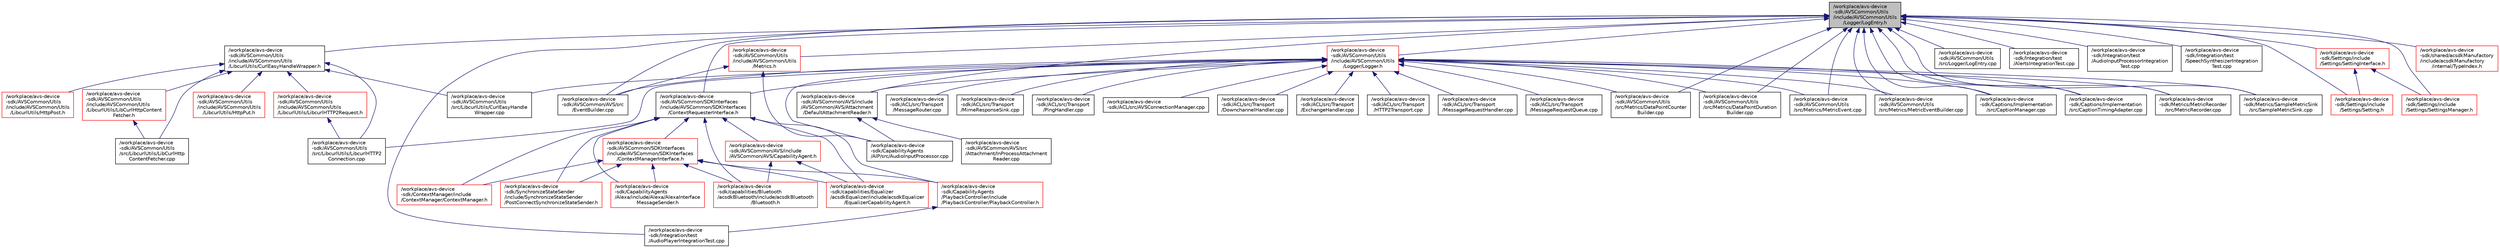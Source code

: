 digraph "/workplace/avs-device-sdk/AVSCommon/Utils/include/AVSCommon/Utils/Logger/LogEntry.h"
{
  edge [fontname="Helvetica",fontsize="10",labelfontname="Helvetica",labelfontsize="10"];
  node [fontname="Helvetica",fontsize="10",shape=record];
  Node11 [label="/workplace/avs-device\l-sdk/AVSCommon/Utils\l/include/AVSCommon/Utils\l/Logger/LogEntry.h",height=0.2,width=0.4,color="black", fillcolor="grey75", style="filled", fontcolor="black"];
  Node11 -> Node12 [dir="back",color="midnightblue",fontsize="10",style="solid",fontname="Helvetica"];
  Node12 [label="/workplace/avs-device\l-sdk/AVSCommon/AVS/include\l/AVSCommon/AVS/Attachment\l/DefaultAttachmentReader.h",height=0.2,width=0.4,color="black", fillcolor="white", style="filled",URL="$_default_attachment_reader_8h.html"];
  Node12 -> Node13 [dir="back",color="midnightblue",fontsize="10",style="solid",fontname="Helvetica"];
  Node13 [label="/workplace/avs-device\l-sdk/AVSCommon/AVS/src\l/Attachment/InProcessAttachment\lReader.cpp",height=0.2,width=0.4,color="black", fillcolor="white", style="filled",URL="$_in_process_attachment_reader_8cpp.html"];
  Node12 -> Node14 [dir="back",color="midnightblue",fontsize="10",style="solid",fontname="Helvetica"];
  Node14 [label="/workplace/avs-device\l-sdk/CapabilityAgents\l/AIP/src/AudioInputProcessor.cpp",height=0.2,width=0.4,color="black", fillcolor="white", style="filled",URL="$_audio_input_processor_8cpp.html"];
  Node11 -> Node15 [dir="back",color="midnightblue",fontsize="10",style="solid",fontname="Helvetica"];
  Node15 [label="/workplace/avs-device\l-sdk/AVSCommon/AVS/src\l/EventBuilder.cpp",height=0.2,width=0.4,color="black", fillcolor="white", style="filled",URL="$_event_builder_8cpp.html"];
  Node11 -> Node16 [dir="back",color="midnightblue",fontsize="10",style="solid",fontname="Helvetica"];
  Node16 [label="/workplace/avs-device\l-sdk/AVSCommon/SDKInterfaces\l/include/AVSCommon/SDKInterfaces\l/ContextRequesterInterface.h",height=0.2,width=0.4,color="black", fillcolor="white", style="filled",URL="$_context_requester_interface_8h.html"];
  Node16 -> Node17 [dir="back",color="midnightblue",fontsize="10",style="solid",fontname="Helvetica"];
  Node17 [label="/workplace/avs-device\l-sdk/AVSCommon/AVS/include\l/AVSCommon/AVS/CapabilityAgent.h",height=0.2,width=0.4,color="red", fillcolor="white", style="filled",URL="$_capability_agent_8h.html"];
  Node17 -> Node46 [dir="back",color="midnightblue",fontsize="10",style="solid",fontname="Helvetica"];
  Node46 [label="/workplace/avs-device\l-sdk/capabilities/Bluetooth\l/acsdkBluetooth/include/acsdkBluetooth\l/Bluetooth.h",height=0.2,width=0.4,color="red", fillcolor="white", style="filled",URL="$_bluetooth_8h.html"];
  Node17 -> Node60 [dir="back",color="midnightblue",fontsize="10",style="solid",fontname="Helvetica"];
  Node60 [label="/workplace/avs-device\l-sdk/capabilities/Equalizer\l/acsdkEqualizer/include/acsdkEqualizer\l/EqualizerCapabilityAgent.h",height=0.2,width=0.4,color="red", fillcolor="white", style="filled",URL="$_equalizer_capability_agent_8h.html"];
  Node16 -> Node140 [dir="back",color="midnightblue",fontsize="10",style="solid",fontname="Helvetica"];
  Node140 [label="/workplace/avs-device\l-sdk/AVSCommon/SDKInterfaces\l/include/AVSCommon/SDKInterfaces\l/ContextManagerInterface.h",height=0.2,width=0.4,color="red", fillcolor="white", style="filled",URL="$_context_manager_interface_8h.html"];
  Node140 -> Node46 [dir="back",color="midnightblue",fontsize="10",style="solid",fontname="Helvetica"];
  Node140 -> Node60 [dir="back",color="midnightblue",fontsize="10",style="solid",fontname="Helvetica"];
  Node140 -> Node175 [dir="back",color="midnightblue",fontsize="10",style="solid",fontname="Helvetica"];
  Node175 [label="/workplace/avs-device\l-sdk/CapabilityAgents\l/Alexa/include/Alexa/AlexaInterface\lMessageSender.h",height=0.2,width=0.4,color="red", fillcolor="white", style="filled",URL="$_alexa_interface_message_sender_8h.html"];
  Node140 -> Node177 [dir="back",color="midnightblue",fontsize="10",style="solid",fontname="Helvetica"];
  Node177 [label="/workplace/avs-device\l-sdk/CapabilityAgents\l/PlaybackController/include\l/PlaybackController/PlaybackController.h",height=0.2,width=0.4,color="red", fillcolor="white", style="filled",URL="$_playback_controller_8h.html"];
  Node177 -> Node45 [dir="back",color="midnightblue",fontsize="10",style="solid",fontname="Helvetica"];
  Node45 [label="/workplace/avs-device\l-sdk/Integration/test\l/AudioPlayerIntegrationTest.cpp",height=0.2,width=0.4,color="black", fillcolor="white", style="filled",URL="$_audio_player_integration_test_8cpp.html"];
  Node140 -> Node184 [dir="back",color="midnightblue",fontsize="10",style="solid",fontname="Helvetica"];
  Node184 [label="/workplace/avs-device\l-sdk/ContextManager/include\l/ContextManager/ContextManager.h",height=0.2,width=0.4,color="red", fillcolor="white", style="filled",URL="$_context_manager_8h.html"];
  Node140 -> Node198 [dir="back",color="midnightblue",fontsize="10",style="solid",fontname="Helvetica"];
  Node198 [label="/workplace/avs-device\l-sdk/SynchronizeStateSender\l/include/SynchronizeStateSender\l/PostConnectSynchronizeStateSender.h",height=0.2,width=0.4,color="red", fillcolor="white", style="filled",URL="$_post_connect_synchronize_state_sender_8h.html"];
  Node16 -> Node46 [dir="back",color="midnightblue",fontsize="10",style="solid",fontname="Helvetica"];
  Node16 -> Node60 [dir="back",color="midnightblue",fontsize="10",style="solid",fontname="Helvetica"];
  Node16 -> Node175 [dir="back",color="midnightblue",fontsize="10",style="solid",fontname="Helvetica"];
  Node16 -> Node177 [dir="back",color="midnightblue",fontsize="10",style="solid",fontname="Helvetica"];
  Node16 -> Node184 [dir="back",color="midnightblue",fontsize="10",style="solid",fontname="Helvetica"];
  Node16 -> Node198 [dir="back",color="midnightblue",fontsize="10",style="solid",fontname="Helvetica"];
  Node11 -> Node202 [dir="back",color="midnightblue",fontsize="10",style="solid",fontname="Helvetica"];
  Node202 [label="/workplace/avs-device\l-sdk/AVSCommon/Utils\l/include/AVSCommon/Utils\l/LibcurlUtils/CurlEasyHandleWrapper.h",height=0.2,width=0.4,color="black", fillcolor="white", style="filled",URL="$_curl_easy_handle_wrapper_8h.html"];
  Node202 -> Node203 [dir="back",color="midnightblue",fontsize="10",style="solid",fontname="Helvetica"];
  Node203 [label="/workplace/avs-device\l-sdk/AVSCommon/Utils\l/include/AVSCommon/Utils\l/LibcurlUtils/HttpPost.h",height=0.2,width=0.4,color="red", fillcolor="white", style="filled",URL="$_http_post_8h.html"];
  Node202 -> Node207 [dir="back",color="midnightblue",fontsize="10",style="solid",fontname="Helvetica"];
  Node207 [label="/workplace/avs-device\l-sdk/AVSCommon/Utils\l/include/AVSCommon/Utils\l/LibcurlUtils/HttpPut.h",height=0.2,width=0.4,color="red", fillcolor="white", style="filled",URL="$_http_put_8h.html"];
  Node202 -> Node209 [dir="back",color="midnightblue",fontsize="10",style="solid",fontname="Helvetica"];
  Node209 [label="/workplace/avs-device\l-sdk/AVSCommon/Utils\l/include/AVSCommon/Utils\l/LibcurlUtils/LibcurlHTTP2Request.h",height=0.2,width=0.4,color="red", fillcolor="white", style="filled",URL="$_libcurl_h_t_t_p2_request_8h.html"];
  Node209 -> Node210 [dir="back",color="midnightblue",fontsize="10",style="solid",fontname="Helvetica"];
  Node210 [label="/workplace/avs-device\l-sdk/AVSCommon/Utils\l/src/LibcurlUtils/LibcurlHTTP2\lConnection.cpp",height=0.2,width=0.4,color="black", fillcolor="white", style="filled",URL="$_libcurl_h_t_t_p2_connection_8cpp.html"];
  Node202 -> Node212 [dir="back",color="midnightblue",fontsize="10",style="solid",fontname="Helvetica"];
  Node212 [label="/workplace/avs-device\l-sdk/AVSCommon/Utils\l/include/AVSCommon/Utils\l/LibcurlUtils/LibCurlHttpContent\lFetcher.h",height=0.2,width=0.4,color="red", fillcolor="white", style="filled",URL="$_lib_curl_http_content_fetcher_8h.html"];
  Node212 -> Node214 [dir="back",color="midnightblue",fontsize="10",style="solid",fontname="Helvetica"];
  Node214 [label="/workplace/avs-device\l-sdk/AVSCommon/Utils\l/src/LibcurlUtils/LibCurlHttp\lContentFetcher.cpp",height=0.2,width=0.4,color="black", fillcolor="white", style="filled",URL="$_lib_curl_http_content_fetcher_8cpp.html"];
  Node202 -> Node215 [dir="back",color="midnightblue",fontsize="10",style="solid",fontname="Helvetica"];
  Node215 [label="/workplace/avs-device\l-sdk/AVSCommon/Utils\l/src/LibcurlUtils/CurlEasyHandle\lWrapper.cpp",height=0.2,width=0.4,color="black", fillcolor="white", style="filled",URL="$_curl_easy_handle_wrapper_8cpp.html"];
  Node202 -> Node210 [dir="back",color="midnightblue",fontsize="10",style="solid",fontname="Helvetica"];
  Node202 -> Node214 [dir="back",color="midnightblue",fontsize="10",style="solid",fontname="Helvetica"];
  Node11 -> Node216 [dir="back",color="midnightblue",fontsize="10",style="solid",fontname="Helvetica"];
  Node216 [label="/workplace/avs-device\l-sdk/AVSCommon/Utils\l/include/AVSCommon/Utils\l/Logger/Logger.h",height=0.2,width=0.4,color="red", fillcolor="white", style="filled",URL="$_logger_8h.html"];
  Node216 -> Node217 [dir="back",color="midnightblue",fontsize="10",style="solid",fontname="Helvetica"];
  Node217 [label="/workplace/avs-device\l-sdk/ACL/src/AVSConnectionManager.cpp",height=0.2,width=0.4,color="black", fillcolor="white", style="filled",URL="$_a_v_s_connection_manager_8cpp.html"];
  Node216 -> Node218 [dir="back",color="midnightblue",fontsize="10",style="solid",fontname="Helvetica"];
  Node218 [label="/workplace/avs-device\l-sdk/ACL/src/Transport\l/DownchannelHandler.cpp",height=0.2,width=0.4,color="black", fillcolor="white", style="filled",URL="$_downchannel_handler_8cpp.html"];
  Node216 -> Node219 [dir="back",color="midnightblue",fontsize="10",style="solid",fontname="Helvetica"];
  Node219 [label="/workplace/avs-device\l-sdk/ACL/src/Transport\l/ExchangeHandler.cpp",height=0.2,width=0.4,color="black", fillcolor="white", style="filled",URL="$_exchange_handler_8cpp.html"];
  Node216 -> Node220 [dir="back",color="midnightblue",fontsize="10",style="solid",fontname="Helvetica"];
  Node220 [label="/workplace/avs-device\l-sdk/ACL/src/Transport\l/HTTP2Transport.cpp",height=0.2,width=0.4,color="black", fillcolor="white", style="filled",URL="$_h_t_t_p2_transport_8cpp.html"];
  Node216 -> Node221 [dir="back",color="midnightblue",fontsize="10",style="solid",fontname="Helvetica"];
  Node221 [label="/workplace/avs-device\l-sdk/ACL/src/Transport\l/MessageRequestHandler.cpp",height=0.2,width=0.4,color="black", fillcolor="white", style="filled",URL="$_message_request_handler_8cpp.html"];
  Node216 -> Node222 [dir="back",color="midnightblue",fontsize="10",style="solid",fontname="Helvetica"];
  Node222 [label="/workplace/avs-device\l-sdk/ACL/src/Transport\l/MessageRequestQueue.cpp",height=0.2,width=0.4,color="black", fillcolor="white", style="filled",URL="$_message_request_queue_8cpp.html"];
  Node216 -> Node223 [dir="back",color="midnightblue",fontsize="10",style="solid",fontname="Helvetica"];
  Node223 [label="/workplace/avs-device\l-sdk/ACL/src/Transport\l/MessageRouter.cpp",height=0.2,width=0.4,color="black", fillcolor="white", style="filled",URL="$_message_router_8cpp.html"];
  Node216 -> Node224 [dir="back",color="midnightblue",fontsize="10",style="solid",fontname="Helvetica"];
  Node224 [label="/workplace/avs-device\l-sdk/ACL/src/Transport\l/MimeResponseSink.cpp",height=0.2,width=0.4,color="black", fillcolor="white", style="filled",URL="$_mime_response_sink_8cpp.html"];
  Node216 -> Node225 [dir="back",color="midnightblue",fontsize="10",style="solid",fontname="Helvetica"];
  Node225 [label="/workplace/avs-device\l-sdk/ACL/src/Transport\l/PingHandler.cpp",height=0.2,width=0.4,color="black", fillcolor="white", style="filled",URL="$_ping_handler_8cpp.html"];
  Node216 -> Node12 [dir="back",color="midnightblue",fontsize="10",style="solid",fontname="Helvetica"];
  Node216 -> Node15 [dir="back",color="midnightblue",fontsize="10",style="solid",fontname="Helvetica"];
  Node216 -> Node16 [dir="back",color="midnightblue",fontsize="10",style="solid",fontname="Helvetica"];
  Node216 -> Node215 [dir="back",color="midnightblue",fontsize="10",style="solid",fontname="Helvetica"];
  Node216 -> Node210 [dir="back",color="midnightblue",fontsize="10",style="solid",fontname="Helvetica"];
  Node216 -> Node852 [dir="back",color="midnightblue",fontsize="10",style="solid",fontname="Helvetica"];
  Node852 [label="/workplace/avs-device\l-sdk/AVSCommon/Utils\l/src/Metrics/DataPointCounter\lBuilder.cpp",height=0.2,width=0.4,color="black", fillcolor="white", style="filled",URL="$_data_point_counter_builder_8cpp.html"];
  Node216 -> Node853 [dir="back",color="midnightblue",fontsize="10",style="solid",fontname="Helvetica"];
  Node853 [label="/workplace/avs-device\l-sdk/AVSCommon/Utils\l/src/Metrics/DataPointDuration\lBuilder.cpp",height=0.2,width=0.4,color="black", fillcolor="white", style="filled",URL="$_data_point_duration_builder_8cpp.html"];
  Node216 -> Node682 [dir="back",color="midnightblue",fontsize="10",style="solid",fontname="Helvetica"];
  Node682 [label="/workplace/avs-device\l-sdk/AVSCommon/Utils\l/src/Metrics/MetricEvent.cpp",height=0.2,width=0.4,color="black", fillcolor="white", style="filled",URL="$_metric_event_8cpp.html"];
  Node216 -> Node683 [dir="back",color="midnightblue",fontsize="10",style="solid",fontname="Helvetica"];
  Node683 [label="/workplace/avs-device\l-sdk/AVSCommon/Utils\l/src/Metrics/MetricEventBuilder.cpp",height=0.2,width=0.4,color="black", fillcolor="white", style="filled",URL="$_metric_event_builder_8cpp.html"];
  Node216 -> Node14 [dir="back",color="midnightblue",fontsize="10",style="solid",fontname="Helvetica"];
  Node216 -> Node642 [dir="back",color="midnightblue",fontsize="10",style="solid",fontname="Helvetica"];
  Node642 [label="/workplace/avs-device\l-sdk/Captions/Implementation\l/src/CaptionManager.cpp",height=0.2,width=0.4,color="black", fillcolor="white", style="filled",URL="$_caption_manager_8cpp.html"];
  Node216 -> Node644 [dir="back",color="midnightblue",fontsize="10",style="solid",fontname="Helvetica"];
  Node644 [label="/workplace/avs-device\l-sdk/Captions/Implementation\l/src/CaptionTimingAdapter.cpp",height=0.2,width=0.4,color="black", fillcolor="white", style="filled",URL="$_caption_timing_adapter_8cpp.html"];
  Node216 -> Node701 [dir="back",color="midnightblue",fontsize="10",style="solid",fontname="Helvetica"];
  Node701 [label="/workplace/avs-device\l-sdk/Metrics/MetricRecorder\l/src/MetricRecorder.cpp",height=0.2,width=0.4,color="black", fillcolor="white", style="filled",URL="$_metric_recorder_8cpp.html"];
  Node216 -> Node705 [dir="back",color="midnightblue",fontsize="10",style="solid",fontname="Helvetica"];
  Node705 [label="/workplace/avs-device\l-sdk/Metrics/SampleMetricSink\l/src/SampleMetricSink.cpp",height=0.2,width=0.4,color="black", fillcolor="white", style="filled",URL="$_sample_metric_sink_8cpp.html"];
  Node11 -> Node513 [dir="back",color="midnightblue",fontsize="10",style="solid",fontname="Helvetica"];
  Node513 [label="/workplace/avs-device\l-sdk/AVSCommon/Utils\l/include/AVSCommon/Utils\l/Metrics.h",height=0.2,width=0.4,color="red", fillcolor="white", style="filled",URL="$_metrics_8h.html"];
  Node513 -> Node15 [dir="back",color="midnightblue",fontsize="10",style="solid",fontname="Helvetica"];
  Node513 -> Node14 [dir="back",color="midnightblue",fontsize="10",style="solid",fontname="Helvetica"];
  Node11 -> Node917 [dir="back",color="midnightblue",fontsize="10",style="solid",fontname="Helvetica"];
  Node917 [label="/workplace/avs-device\l-sdk/AVSCommon/Utils\l/src/Logger/LogEntry.cpp",height=0.2,width=0.4,color="black", fillcolor="white", style="filled",URL="$_log_entry_8cpp.html"];
  Node11 -> Node852 [dir="back",color="midnightblue",fontsize="10",style="solid",fontname="Helvetica"];
  Node11 -> Node853 [dir="back",color="midnightblue",fontsize="10",style="solid",fontname="Helvetica"];
  Node11 -> Node682 [dir="back",color="midnightblue",fontsize="10",style="solid",fontname="Helvetica"];
  Node11 -> Node683 [dir="back",color="midnightblue",fontsize="10",style="solid",fontname="Helvetica"];
  Node11 -> Node642 [dir="back",color="midnightblue",fontsize="10",style="solid",fontname="Helvetica"];
  Node11 -> Node644 [dir="back",color="midnightblue",fontsize="10",style="solid",fontname="Helvetica"];
  Node11 -> Node25 [dir="back",color="midnightblue",fontsize="10",style="solid",fontname="Helvetica"];
  Node25 [label="/workplace/avs-device\l-sdk/Integration/test\l/AlertsIntegrationTest.cpp",height=0.2,width=0.4,color="black", fillcolor="white", style="filled",URL="$_alerts_integration_test_8cpp.html"];
  Node11 -> Node81 [dir="back",color="midnightblue",fontsize="10",style="solid",fontname="Helvetica"];
  Node81 [label="/workplace/avs-device\l-sdk/Integration/test\l/AudioInputProcessorIntegration\lTest.cpp",height=0.2,width=0.4,color="black", fillcolor="white", style="filled",URL="$_audio_input_processor_integration_test_8cpp.html"];
  Node11 -> Node45 [dir="back",color="midnightblue",fontsize="10",style="solid",fontname="Helvetica"];
  Node11 -> Node94 [dir="back",color="midnightblue",fontsize="10",style="solid",fontname="Helvetica"];
  Node94 [label="/workplace/avs-device\l-sdk/Integration/test\l/SpeechSynthesizerIntegration\lTest.cpp",height=0.2,width=0.4,color="black", fillcolor="white", style="filled",URL="$_speech_synthesizer_integration_test_8cpp.html"];
  Node11 -> Node701 [dir="back",color="midnightblue",fontsize="10",style="solid",fontname="Helvetica"];
  Node11 -> Node705 [dir="back",color="midnightblue",fontsize="10",style="solid",fontname="Helvetica"];
  Node11 -> Node397 [dir="back",color="midnightblue",fontsize="10",style="solid",fontname="Helvetica"];
  Node397 [label="/workplace/avs-device\l-sdk/Settings/include\l/Settings/Setting.h",height=0.2,width=0.4,color="red", fillcolor="white", style="filled",URL="$_setting_8h.html"];
  Node11 -> Node399 [dir="back",color="midnightblue",fontsize="10",style="solid",fontname="Helvetica"];
  Node399 [label="/workplace/avs-device\l-sdk/Settings/include\l/Settings/SettingsManager.h",height=0.2,width=0.4,color="red", fillcolor="white", style="filled",URL="$_settings_manager_8h.html"];
  Node11 -> Node815 [dir="back",color="midnightblue",fontsize="10",style="solid",fontname="Helvetica"];
  Node815 [label="/workplace/avs-device\l-sdk/Settings/include\l/Settings/SettingInterface.h",height=0.2,width=0.4,color="red", fillcolor="white", style="filled",URL="$_setting_interface_8h.html"];
  Node815 -> Node397 [dir="back",color="midnightblue",fontsize="10",style="solid",fontname="Helvetica"];
  Node815 -> Node399 [dir="back",color="midnightblue",fontsize="10",style="solid",fontname="Helvetica"];
  Node11 -> Node833 [dir="back",color="midnightblue",fontsize="10",style="solid",fontname="Helvetica"];
  Node833 [label="/workplace/avs-device\l-sdk/shared/acsdkManufactory\l/include/acsdkManufactory\l/internal/TypeIndex.h",height=0.2,width=0.4,color="red", fillcolor="white", style="filled",URL="$_type_index_8h.html"];
}
